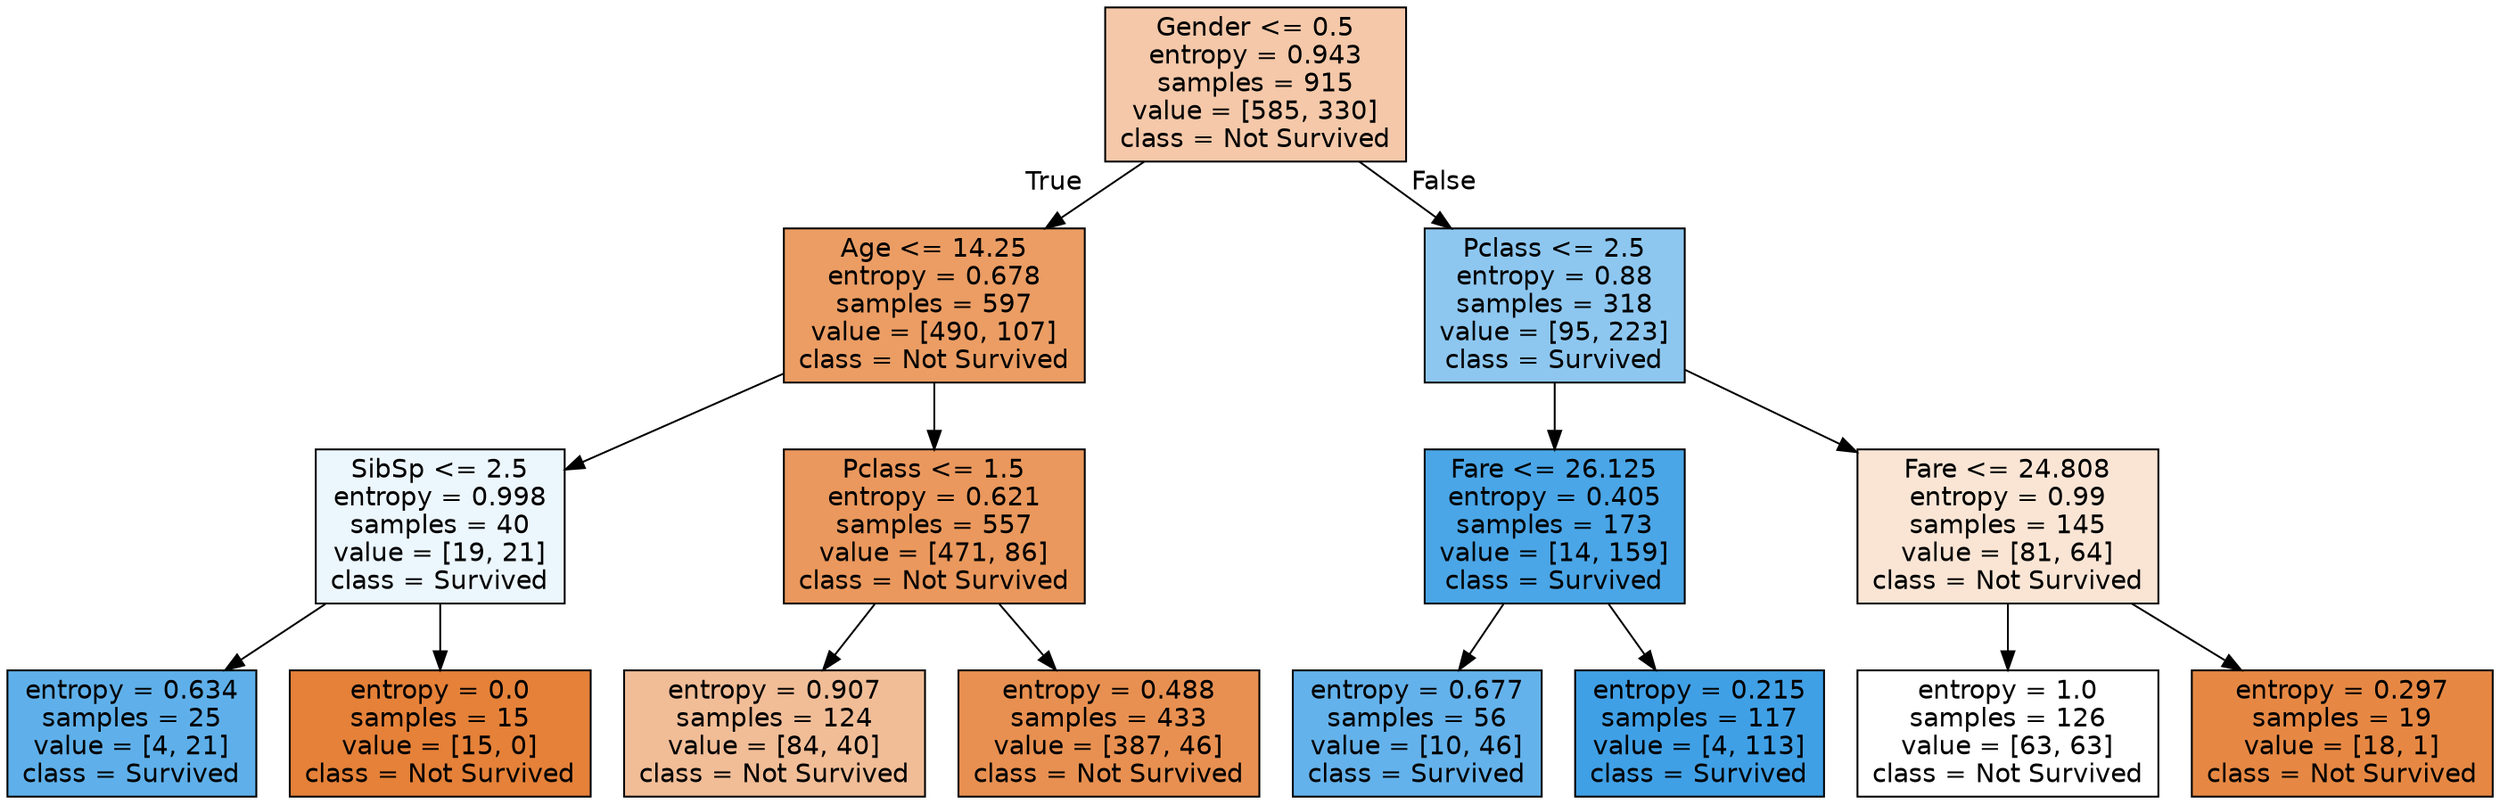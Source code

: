 digraph Tree {
node [shape=box, style="filled", color="black", fontname="helvetica"] ;
edge [fontname="helvetica"] ;
0 [label="Gender <= 0.5\nentropy = 0.943\nsamples = 915\nvalue = [585, 330]\nclass = Not Survived", fillcolor="#f4c8a9"] ;
1 [label="Age <= 14.25\nentropy = 0.678\nsamples = 597\nvalue = [490, 107]\nclass = Not Survived", fillcolor="#eb9d64"] ;
0 -> 1 [labeldistance=2.5, labelangle=45, headlabel="True"] ;
2 [label="SibSp <= 2.5\nentropy = 0.998\nsamples = 40\nvalue = [19, 21]\nclass = Survived", fillcolor="#ecf6fd"] ;
1 -> 2 ;
3 [label="entropy = 0.634\nsamples = 25\nvalue = [4, 21]\nclass = Survived", fillcolor="#5fb0ea"] ;
2 -> 3 ;
4 [label="entropy = 0.0\nsamples = 15\nvalue = [15, 0]\nclass = Not Survived", fillcolor="#e58139"] ;
2 -> 4 ;
5 [label="Pclass <= 1.5\nentropy = 0.621\nsamples = 557\nvalue = [471, 86]\nclass = Not Survived", fillcolor="#ea985d"] ;
1 -> 5 ;
6 [label="entropy = 0.907\nsamples = 124\nvalue = [84, 40]\nclass = Not Survived", fillcolor="#f1bd97"] ;
5 -> 6 ;
7 [label="entropy = 0.488\nsamples = 433\nvalue = [387, 46]\nclass = Not Survived", fillcolor="#e89051"] ;
5 -> 7 ;
8 [label="Pclass <= 2.5\nentropy = 0.88\nsamples = 318\nvalue = [95, 223]\nclass = Survived", fillcolor="#8dc7f0"] ;
0 -> 8 [labeldistance=2.5, labelangle=-45, headlabel="False"] ;
9 [label="Fare <= 26.125\nentropy = 0.405\nsamples = 173\nvalue = [14, 159]\nclass = Survived", fillcolor="#4aa6e7"] ;
8 -> 9 ;
10 [label="entropy = 0.677\nsamples = 56\nvalue = [10, 46]\nclass = Survived", fillcolor="#64b2eb"] ;
9 -> 10 ;
11 [label="entropy = 0.215\nsamples = 117\nvalue = [4, 113]\nclass = Survived", fillcolor="#40a0e6"] ;
9 -> 11 ;
12 [label="Fare <= 24.808\nentropy = 0.99\nsamples = 145\nvalue = [81, 64]\nclass = Not Survived", fillcolor="#fae5d5"] ;
8 -> 12 ;
13 [label="entropy = 1.0\nsamples = 126\nvalue = [63, 63]\nclass = Not Survived", fillcolor="#ffffff"] ;
12 -> 13 ;
14 [label="entropy = 0.297\nsamples = 19\nvalue = [18, 1]\nclass = Not Survived", fillcolor="#e68844"] ;
12 -> 14 ;
}